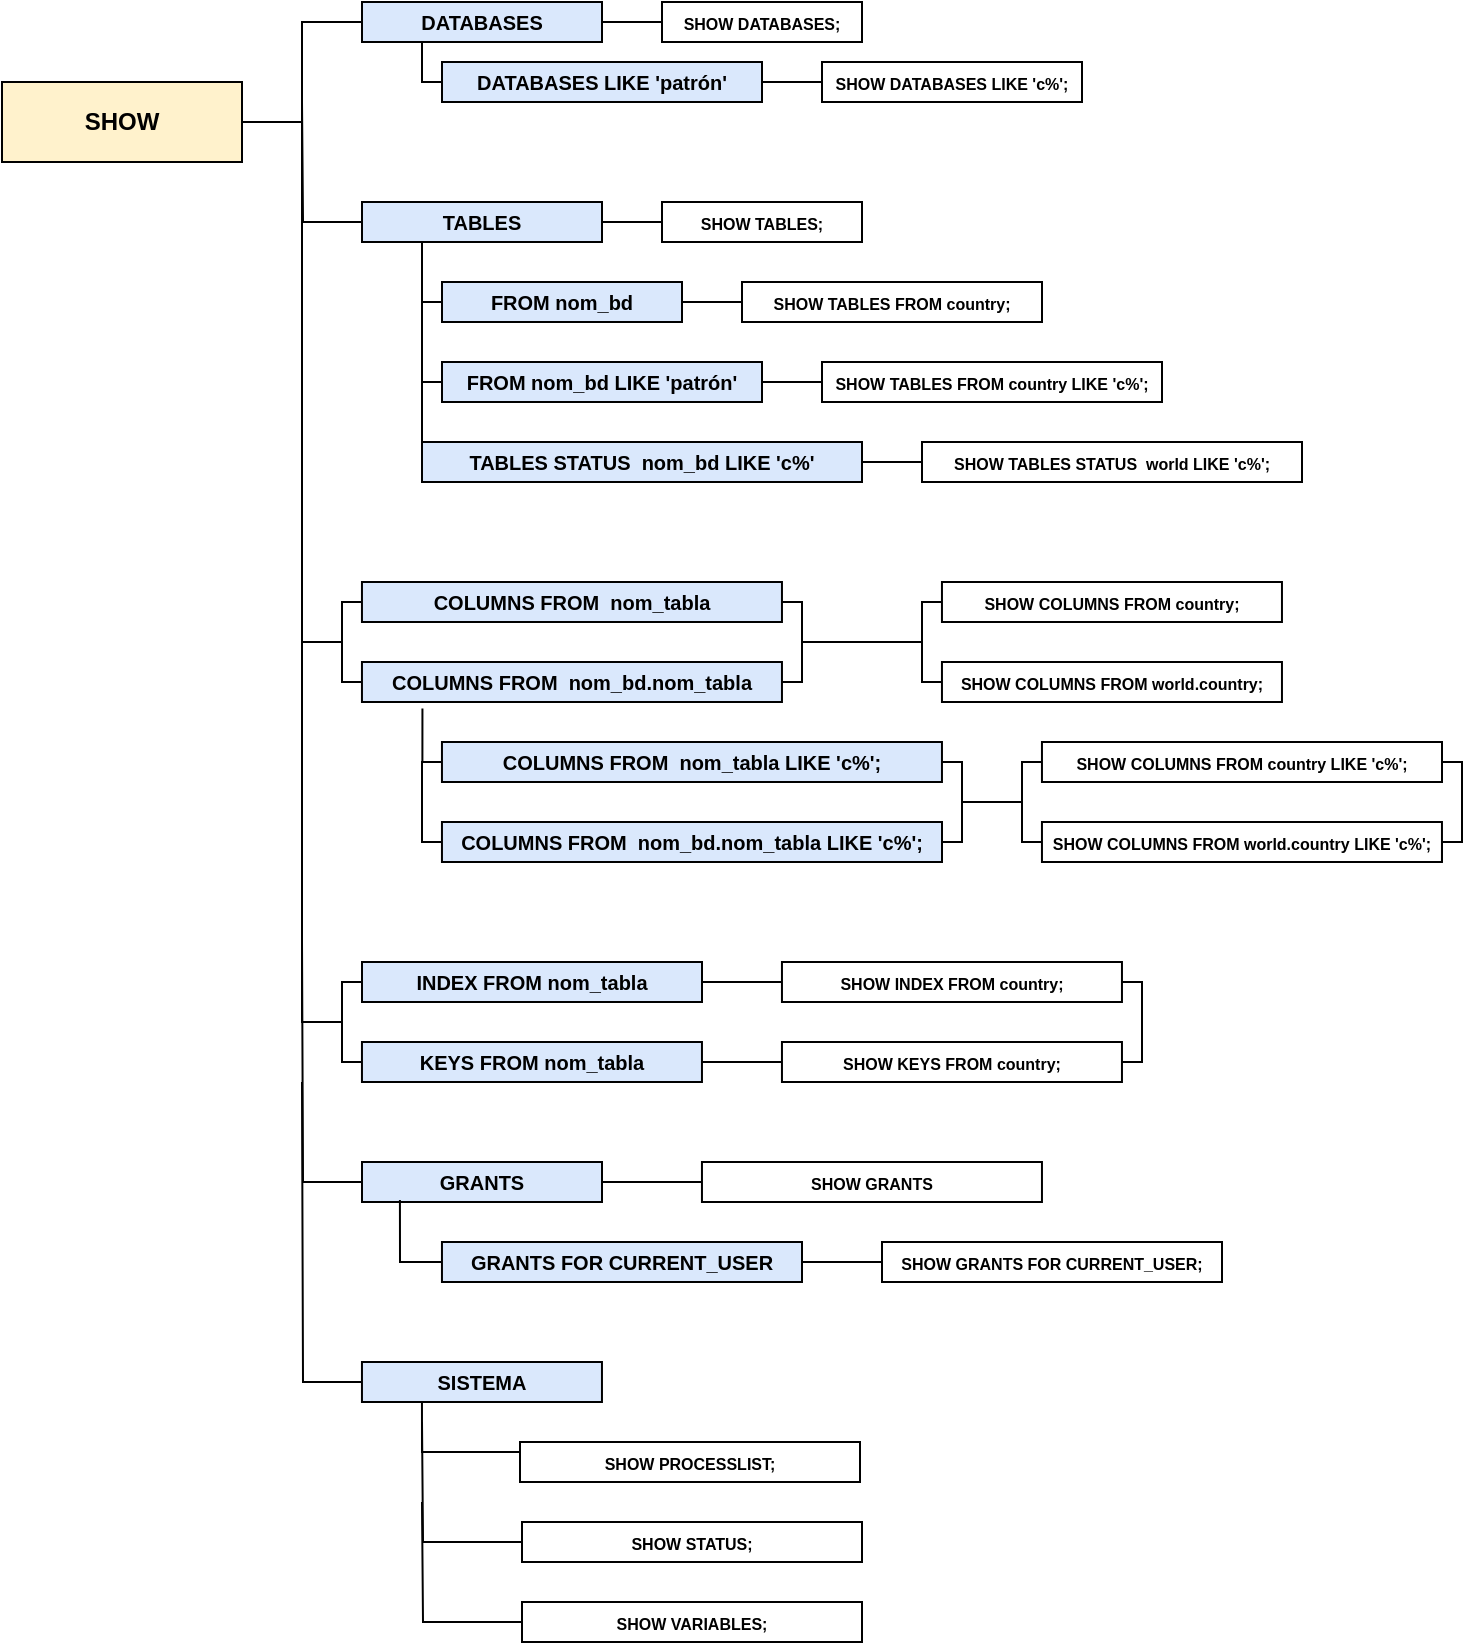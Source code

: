 <mxfile version="20.1.3" type="device"><diagram id="8k7I17nWr2B4nrh6H60v" name="Página-1"><mxGraphModel dx="601" dy="599" grid="1" gridSize="10" guides="1" tooltips="1" connect="1" arrows="1" fold="1" page="1" pageScale="1" pageWidth="827" pageHeight="1169" math="0" shadow="0"><root><mxCell id="0"/><mxCell id="1" parent="0"/><mxCell id="r4UVOo7ReDToF-LR-od2-3" style="edgeStyle=orthogonalEdgeStyle;rounded=0;orthogonalLoop=1;jettySize=auto;html=1;exitX=1;exitY=0.5;exitDx=0;exitDy=0;entryX=0;entryY=0.5;entryDx=0;entryDy=0;endArrow=none;endFill=0;" parent="1" source="r4UVOo7ReDToF-LR-od2-1" target="r4UVOo7ReDToF-LR-od2-2" edge="1"><mxGeometry relative="1" as="geometry"/></mxCell><mxCell id="r4UVOo7ReDToF-LR-od2-33" style="edgeStyle=orthogonalEdgeStyle;rounded=0;orthogonalLoop=1;jettySize=auto;html=1;exitX=1;exitY=0.5;exitDx=0;exitDy=0;fontSize=10;endArrow=none;endFill=0;" parent="1" source="r4UVOo7ReDToF-LR-od2-1" edge="1"><mxGeometry relative="1" as="geometry"><mxPoint x="240" y="340" as="targetPoint"/><Array as="points"><mxPoint x="220" y="80"/><mxPoint x="220" y="340"/></Array></mxGeometry></mxCell><mxCell id="Qz5fT8SL7k0oyUVWsZxE-11" style="edgeStyle=orthogonalEdgeStyle;rounded=0;orthogonalLoop=1;jettySize=auto;html=1;exitX=1;exitY=0.5;exitDx=0;exitDy=0;endArrow=none;endFill=0;" parent="1" source="r4UVOo7ReDToF-LR-od2-1" edge="1"><mxGeometry relative="1" as="geometry"><mxPoint x="240" y="530" as="targetPoint"/><Array as="points"><mxPoint x="220" y="80"/><mxPoint x="220" y="530"/></Array></mxGeometry></mxCell><mxCell id="r4UVOo7ReDToF-LR-od2-1" value="&lt;b&gt;SHOW&lt;/b&gt;" style="rounded=0;whiteSpace=wrap;html=1;fillColor=#fff2cc;strokeColor=default;" parent="1" vertex="1"><mxGeometry x="70" y="60" width="120" height="40" as="geometry"/></mxCell><mxCell id="r4UVOo7ReDToF-LR-od2-6" style="edgeStyle=orthogonalEdgeStyle;rounded=0;orthogonalLoop=1;jettySize=auto;html=1;exitX=1;exitY=0.5;exitDx=0;exitDy=0;entryX=0;entryY=0.5;entryDx=0;entryDy=0;endArrow=none;endFill=0;" parent="1" source="r4UVOo7ReDToF-LR-od2-2" target="r4UVOo7ReDToF-LR-od2-4" edge="1"><mxGeometry relative="1" as="geometry"/></mxCell><mxCell id="r4UVOo7ReDToF-LR-od2-2" value="&lt;b&gt;&lt;font style=&quot;font-size: 10px;&quot;&gt;DATABASES&lt;/font&gt;&lt;/b&gt;" style="rounded=0;whiteSpace=wrap;html=1;fillColor=#dae8fc;strokeColor=#000000;" parent="1" vertex="1"><mxGeometry x="250" y="20" width="120" height="20" as="geometry"/></mxCell><mxCell id="r4UVOo7ReDToF-LR-od2-4" value="&lt;font style=&quot;font-size: 8px;&quot;&gt;&lt;b&gt;SHOW DATABASES;&lt;/b&gt;&lt;/font&gt;" style="rounded=0;whiteSpace=wrap;html=1;strokeColor=#000000;" parent="1" vertex="1"><mxGeometry x="400" y="20" width="100" height="20" as="geometry"/></mxCell><mxCell id="r4UVOo7ReDToF-LR-od2-9" style="edgeStyle=orthogonalEdgeStyle;rounded=0;orthogonalLoop=1;jettySize=auto;html=1;exitX=1;exitY=0.5;exitDx=0;exitDy=0;entryX=0;entryY=0.5;entryDx=0;entryDy=0;fontSize=10;endArrow=none;endFill=0;" parent="1" source="r4UVOo7ReDToF-LR-od2-7" target="r4UVOo7ReDToF-LR-od2-8" edge="1"><mxGeometry relative="1" as="geometry"/></mxCell><mxCell id="r4UVOo7ReDToF-LR-od2-10" style="edgeStyle=orthogonalEdgeStyle;rounded=0;orthogonalLoop=1;jettySize=auto;html=1;exitX=0;exitY=0.5;exitDx=0;exitDy=0;fontSize=10;endArrow=none;endFill=0;" parent="1" source="r4UVOo7ReDToF-LR-od2-7" edge="1"><mxGeometry relative="1" as="geometry"><mxPoint x="220" y="70" as="targetPoint"/></mxGeometry></mxCell><mxCell id="r4UVOo7ReDToF-LR-od2-7" value="&lt;b&gt;&lt;font style=&quot;font-size: 10px;&quot;&gt;TABLES&lt;/font&gt;&lt;/b&gt;" style="rounded=0;whiteSpace=wrap;html=1;fillColor=#dae8fc;strokeColor=#000000;" parent="1" vertex="1"><mxGeometry x="250" y="120" width="120" height="20" as="geometry"/></mxCell><mxCell id="r4UVOo7ReDToF-LR-od2-8" value="&lt;font style=&quot;font-size: 8px;&quot;&gt;&lt;b&gt;SHOW TABLES;&lt;/b&gt;&lt;/font&gt;" style="rounded=0;whiteSpace=wrap;html=1;strokeColor=#000000;" parent="1" vertex="1"><mxGeometry x="400" y="120" width="100" height="20" as="geometry"/></mxCell><mxCell id="r4UVOo7ReDToF-LR-od2-16" style="edgeStyle=orthogonalEdgeStyle;rounded=0;orthogonalLoop=1;jettySize=auto;html=1;exitX=1;exitY=0.5;exitDx=0;exitDy=0;entryX=0;entryY=0.5;entryDx=0;entryDy=0;fontSize=10;endArrow=none;endFill=0;" parent="1" source="r4UVOo7ReDToF-LR-od2-11" target="r4UVOo7ReDToF-LR-od2-13" edge="1"><mxGeometry relative="1" as="geometry"/></mxCell><mxCell id="r4UVOo7ReDToF-LR-od2-25" style="edgeStyle=orthogonalEdgeStyle;rounded=0;orthogonalLoop=1;jettySize=auto;html=1;exitX=0;exitY=0.5;exitDx=0;exitDy=0;entryX=0.25;entryY=1;entryDx=0;entryDy=0;fontSize=10;endArrow=none;endFill=0;" parent="1" source="r4UVOo7ReDToF-LR-od2-11" target="r4UVOo7ReDToF-LR-od2-7" edge="1"><mxGeometry relative="1" as="geometry"/></mxCell><mxCell id="r4UVOo7ReDToF-LR-od2-11" value="&lt;span style=&quot;font-size: 10px;&quot;&gt;&lt;b&gt;FROM nom_bd&lt;/b&gt;&lt;/span&gt;" style="rounded=0;whiteSpace=wrap;html=1;fillColor=#dae8fc;strokeColor=#000000;" parent="1" vertex="1"><mxGeometry x="290" y="160" width="120" height="20" as="geometry"/></mxCell><mxCell id="r4UVOo7ReDToF-LR-od2-13" value="&lt;font style=&quot;font-size: 8px;&quot;&gt;&lt;b&gt;SHOW TABLES FROM country;&lt;/b&gt;&lt;/font&gt;" style="rounded=0;whiteSpace=wrap;html=1;strokeColor=#000000;" parent="1" vertex="1"><mxGeometry x="440" y="160" width="150" height="20" as="geometry"/></mxCell><mxCell id="r4UVOo7ReDToF-LR-od2-20" style="edgeStyle=orthogonalEdgeStyle;rounded=0;orthogonalLoop=1;jettySize=auto;html=1;exitX=1;exitY=0.5;exitDx=0;exitDy=0;entryX=0;entryY=0.25;entryDx=0;entryDy=0;fontSize=10;endArrow=none;endFill=0;" parent="1" source="r4UVOo7ReDToF-LR-od2-17" target="r4UVOo7ReDToF-LR-od2-19" edge="1"><mxGeometry relative="1" as="geometry"/></mxCell><mxCell id="r4UVOo7ReDToF-LR-od2-27" style="edgeStyle=orthogonalEdgeStyle;rounded=0;orthogonalLoop=1;jettySize=auto;html=1;exitX=0;exitY=0.5;exitDx=0;exitDy=0;entryX=0.25;entryY=1;entryDx=0;entryDy=0;fontSize=10;endArrow=none;endFill=0;" parent="1" source="r4UVOo7ReDToF-LR-od2-17" target="r4UVOo7ReDToF-LR-od2-2" edge="1"><mxGeometry relative="1" as="geometry"/></mxCell><mxCell id="r4UVOo7ReDToF-LR-od2-17" value="&lt;b&gt;&lt;font style=&quot;font-size: 10px;&quot;&gt;DATABASES LIKE 'patrón'&lt;/font&gt;&lt;/b&gt;" style="rounded=0;whiteSpace=wrap;html=1;fillColor=#dae8fc;strokeColor=#000000;" parent="1" vertex="1"><mxGeometry x="290" y="50" width="160" height="20" as="geometry"/></mxCell><mxCell id="r4UVOo7ReDToF-LR-od2-19" value="&lt;font style=&quot;font-size: 8px;&quot;&gt;&lt;b&gt;SHOW DATABASES LIKE 'c%';&lt;/b&gt;&lt;/font&gt;" style="rounded=0;whiteSpace=wrap;html=1;strokeColor=#000000;" parent="1" vertex="1"><mxGeometry x="480" y="50" width="130" height="20" as="geometry"/></mxCell><mxCell id="r4UVOo7ReDToF-LR-od2-26" style="edgeStyle=orthogonalEdgeStyle;rounded=0;orthogonalLoop=1;jettySize=auto;html=1;exitX=0;exitY=0.5;exitDx=0;exitDy=0;entryX=0.25;entryY=1;entryDx=0;entryDy=0;fontSize=10;endArrow=none;endFill=0;" parent="1" source="r4UVOo7ReDToF-LR-od2-22" target="r4UVOo7ReDToF-LR-od2-7" edge="1"><mxGeometry relative="1" as="geometry"><Array as="points"><mxPoint x="280" y="210"/></Array></mxGeometry></mxCell><mxCell id="r4UVOo7ReDToF-LR-od2-29" style="edgeStyle=orthogonalEdgeStyle;rounded=0;orthogonalLoop=1;jettySize=auto;html=1;exitX=1;exitY=0.5;exitDx=0;exitDy=0;entryX=0;entryY=0.5;entryDx=0;entryDy=0;fontSize=10;endArrow=none;endFill=0;" parent="1" source="r4UVOo7ReDToF-LR-od2-22" target="r4UVOo7ReDToF-LR-od2-28" edge="1"><mxGeometry relative="1" as="geometry"/></mxCell><mxCell id="r4UVOo7ReDToF-LR-od2-22" value="&lt;span style=&quot;font-size: 10px;&quot;&gt;&lt;b&gt;FROM nom_bd LIKE 'patrón'&lt;/b&gt;&lt;/span&gt;" style="rounded=0;whiteSpace=wrap;html=1;fillColor=#dae8fc;strokeColor=#000000;" parent="1" vertex="1"><mxGeometry x="290" y="200" width="160" height="20" as="geometry"/></mxCell><mxCell id="r4UVOo7ReDToF-LR-od2-28" value="&lt;font style=&quot;font-size: 8px;&quot;&gt;&lt;b&gt;SHOW TABLES FROM country LIKE 'c%';&lt;/b&gt;&lt;/font&gt;" style="rounded=0;whiteSpace=wrap;html=1;strokeColor=#000000;" parent="1" vertex="1"><mxGeometry x="480" y="200" width="170" height="20" as="geometry"/></mxCell><mxCell id="r4UVOo7ReDToF-LR-od2-37" style="edgeStyle=orthogonalEdgeStyle;rounded=0;orthogonalLoop=1;jettySize=auto;html=1;exitX=1;exitY=0.5;exitDx=0;exitDy=0;entryX=1;entryY=0.5;entryDx=0;entryDy=0;fontSize=10;endArrow=none;endFill=0;" parent="1" source="r4UVOo7ReDToF-LR-od2-30" target="r4UVOo7ReDToF-LR-od2-31" edge="1"><mxGeometry relative="1" as="geometry"><Array as="points"><mxPoint x="469.98" y="320"/><mxPoint x="469.98" y="360"/></Array></mxGeometry></mxCell><mxCell id="r4UVOo7ReDToF-LR-od2-30" value="&lt;span style=&quot;font-size: 10px;&quot;&gt;&lt;b&gt;COLUMNS FROM&amp;nbsp; nom_tabla&lt;/b&gt;&lt;/span&gt;" style="rounded=0;whiteSpace=wrap;html=1;fillColor=#dae8fc;strokeColor=#000000;" parent="1" vertex="1"><mxGeometry x="249.98" y="310" width="210" height="20" as="geometry"/></mxCell><mxCell id="r4UVOo7ReDToF-LR-od2-32" style="edgeStyle=orthogonalEdgeStyle;rounded=0;orthogonalLoop=1;jettySize=auto;html=1;exitX=0;exitY=0.5;exitDx=0;exitDy=0;entryX=0;entryY=0.5;entryDx=0;entryDy=0;fontSize=10;endArrow=none;endFill=0;" parent="1" source="r4UVOo7ReDToF-LR-od2-31" target="r4UVOo7ReDToF-LR-od2-30" edge="1"><mxGeometry relative="1" as="geometry"><Array as="points"><mxPoint x="239.98" y="360"/><mxPoint x="239.98" y="320"/></Array></mxGeometry></mxCell><mxCell id="r4UVOo7ReDToF-LR-od2-31" value="&lt;span style=&quot;font-size: 10px;&quot;&gt;&lt;b&gt;COLUMNS FROM&amp;nbsp; nom_bd.nom_tabla&lt;/b&gt;&lt;/span&gt;" style="rounded=0;whiteSpace=wrap;html=1;fillColor=#dae8fc;strokeColor=#000000;" parent="1" vertex="1"><mxGeometry x="249.98" y="350" width="210" height="20" as="geometry"/></mxCell><mxCell id="r4UVOo7ReDToF-LR-od2-38" style="edgeStyle=orthogonalEdgeStyle;rounded=0;orthogonalLoop=1;jettySize=auto;html=1;exitX=0;exitY=0.5;exitDx=0;exitDy=0;entryX=0;entryY=0.5;entryDx=0;entryDy=0;fontSize=10;endArrow=none;endFill=0;" parent="1" source="r4UVOo7ReDToF-LR-od2-34" target="r4UVOo7ReDToF-LR-od2-35" edge="1"><mxGeometry relative="1" as="geometry"><Array as="points"><mxPoint x="529.98" y="320"/><mxPoint x="529.98" y="360"/></Array></mxGeometry></mxCell><mxCell id="r4UVOo7ReDToF-LR-od2-34" value="&lt;span style=&quot;font-size: 8px;&quot;&gt;&lt;b&gt;SHOW COLUMNS FROM country;&lt;/b&gt;&lt;/span&gt;" style="rounded=0;whiteSpace=wrap;html=1;strokeColor=#000000;" parent="1" vertex="1"><mxGeometry x="539.98" y="310" width="170" height="20" as="geometry"/></mxCell><mxCell id="r4UVOo7ReDToF-LR-od2-35" value="&lt;span style=&quot;font-size: 8px;&quot;&gt;&lt;b&gt;SHOW COLUMNS FROM world.country;&lt;/b&gt;&lt;/span&gt;" style="rounded=0;whiteSpace=wrap;html=1;strokeColor=#000000;" parent="1" vertex="1"><mxGeometry x="539.98" y="350" width="170" height="20" as="geometry"/></mxCell><mxCell id="r4UVOo7ReDToF-LR-od2-39" value="" style="endArrow=none;html=1;rounded=0;fontSize=10;" parent="1" edge="1"><mxGeometry width="50" height="50" relative="1" as="geometry"><mxPoint x="469.98" y="340" as="sourcePoint"/><mxPoint x="529.98" y="340" as="targetPoint"/></mxGeometry></mxCell><mxCell id="r4UVOo7ReDToF-LR-od2-44" style="edgeStyle=orthogonalEdgeStyle;rounded=0;orthogonalLoop=1;jettySize=auto;html=1;exitX=0;exitY=0.5;exitDx=0;exitDy=0;entryX=0.144;entryY=1.164;entryDx=0;entryDy=0;entryPerimeter=0;fontSize=10;endArrow=none;endFill=0;" parent="1" source="r4UVOo7ReDToF-LR-od2-40" target="r4UVOo7ReDToF-LR-od2-31" edge="1"><mxGeometry relative="1" as="geometry"/></mxCell><mxCell id="r4UVOo7ReDToF-LR-od2-49" style="edgeStyle=orthogonalEdgeStyle;rounded=0;orthogonalLoop=1;jettySize=auto;html=1;exitX=1;exitY=0.5;exitDx=0;exitDy=0;entryX=1;entryY=0.5;entryDx=0;entryDy=0;fontSize=10;endArrow=none;endFill=0;" parent="1" source="r4UVOo7ReDToF-LR-od2-40" target="r4UVOo7ReDToF-LR-od2-42" edge="1"><mxGeometry relative="1" as="geometry"><Array as="points"><mxPoint x="549.98" y="400"/><mxPoint x="549.98" y="440"/></Array></mxGeometry></mxCell><mxCell id="r4UVOo7ReDToF-LR-od2-40" value="&lt;b style=&quot;font-size: 10px;&quot;&gt;COLUMNS FROM&amp;nbsp; nom_tabla LIKE 'c%';&lt;/b&gt;" style="rounded=0;whiteSpace=wrap;html=1;fillColor=#dae8fc;strokeColor=#000000;" parent="1" vertex="1"><mxGeometry x="289.98" y="390" width="250" height="20" as="geometry"/></mxCell><mxCell id="r4UVOo7ReDToF-LR-od2-43" style="edgeStyle=orthogonalEdgeStyle;rounded=0;orthogonalLoop=1;jettySize=auto;html=1;exitX=0;exitY=0.5;exitDx=0;exitDy=0;entryX=0;entryY=0.5;entryDx=0;entryDy=0;fontSize=10;endArrow=none;endFill=0;" parent="1" source="r4UVOo7ReDToF-LR-od2-42" target="r4UVOo7ReDToF-LR-od2-40" edge="1"><mxGeometry relative="1" as="geometry"><Array as="points"><mxPoint x="279.98" y="440"/><mxPoint x="279.98" y="400"/></Array></mxGeometry></mxCell><mxCell id="r4UVOo7ReDToF-LR-od2-42" value="&lt;b style=&quot;font-size: 10px;&quot;&gt;COLUMNS FROM&amp;nbsp; nom_bd.nom_tabla&lt;/b&gt;&lt;b style=&quot;font-size: 10px;&quot;&gt;&amp;nbsp;LIKE 'c%';&lt;/b&gt;" style="rounded=0;whiteSpace=wrap;html=1;fillColor=#dae8fc;strokeColor=#000000;" parent="1" vertex="1"><mxGeometry x="289.98" y="430" width="250.02" height="20" as="geometry"/></mxCell><mxCell id="r4UVOo7ReDToF-LR-od2-50" style="edgeStyle=orthogonalEdgeStyle;rounded=0;orthogonalLoop=1;jettySize=auto;html=1;exitX=0;exitY=0.5;exitDx=0;exitDy=0;entryX=0;entryY=0.5;entryDx=0;entryDy=0;fontSize=10;endArrow=none;endFill=0;" parent="1" source="r4UVOo7ReDToF-LR-od2-45" target="r4UVOo7ReDToF-LR-od2-46" edge="1"><mxGeometry relative="1" as="geometry"><Array as="points"><mxPoint x="579.98" y="400"/><mxPoint x="579.98" y="440"/></Array></mxGeometry></mxCell><mxCell id="Qz5fT8SL7k0oyUVWsZxE-16" style="edgeStyle=orthogonalEdgeStyle;rounded=0;orthogonalLoop=1;jettySize=auto;html=1;exitX=1;exitY=0.5;exitDx=0;exitDy=0;endArrow=none;endFill=0;" parent="1" source="r4UVOo7ReDToF-LR-od2-45" edge="1"><mxGeometry relative="1" as="geometry"><mxPoint x="790" y="450" as="targetPoint"/><Array as="points"><mxPoint x="800" y="400"/><mxPoint x="800" y="440"/><mxPoint x="790" y="440"/></Array></mxGeometry></mxCell><mxCell id="r4UVOo7ReDToF-LR-od2-45" value="&lt;span style=&quot;font-size: 8px;&quot;&gt;&lt;b&gt;SHOW COLUMNS FROM country LIKE 'c%';&lt;/b&gt;&lt;/span&gt;" style="rounded=0;whiteSpace=wrap;html=1;strokeColor=#000000;" parent="1" vertex="1"><mxGeometry x="589.98" y="390" width="200.02" height="20" as="geometry"/></mxCell><mxCell id="r4UVOo7ReDToF-LR-od2-46" value="&lt;span style=&quot;font-size: 8px;&quot;&gt;&lt;b&gt;SHOW COLUMNS FROM world.country&lt;/b&gt;&lt;/span&gt;&lt;b style=&quot;font-size: 8px;&quot;&gt;&amp;nbsp;LIKE 'c%';&lt;/b&gt;&lt;span style=&quot;font-size: 8px;&quot;&gt;&lt;b&gt;&lt;br&gt;&lt;/b&gt;&lt;/span&gt;" style="rounded=0;whiteSpace=wrap;html=1;strokeColor=#000000;" parent="1" vertex="1"><mxGeometry x="589.98" y="430" width="200" height="20" as="geometry"/></mxCell><mxCell id="r4UVOo7ReDToF-LR-od2-51" value="" style="endArrow=none;html=1;rounded=0;fontSize=10;" parent="1" edge="1"><mxGeometry width="50" height="50" relative="1" as="geometry"><mxPoint x="549.98" y="420" as="sourcePoint"/><mxPoint x="579.98" y="420" as="targetPoint"/></mxGeometry></mxCell><mxCell id="Qz5fT8SL7k0oyUVWsZxE-3" style="edgeStyle=orthogonalEdgeStyle;rounded=0;orthogonalLoop=1;jettySize=auto;html=1;exitX=0;exitY=0.5;exitDx=0;exitDy=0;entryX=0.25;entryY=1;entryDx=0;entryDy=0;endArrow=none;endFill=0;" parent="1" source="Qz5fT8SL7k0oyUVWsZxE-1" target="r4UVOo7ReDToF-LR-od2-7" edge="1"><mxGeometry relative="1" as="geometry"><Array as="points"><mxPoint x="280" y="230"/><mxPoint x="280" y="230"/></Array></mxGeometry></mxCell><mxCell id="Qz5fT8SL7k0oyUVWsZxE-5" style="edgeStyle=orthogonalEdgeStyle;rounded=0;orthogonalLoop=1;jettySize=auto;html=1;exitX=1;exitY=0.5;exitDx=0;exitDy=0;entryX=0;entryY=0.5;entryDx=0;entryDy=0;endArrow=none;endFill=0;" parent="1" source="Qz5fT8SL7k0oyUVWsZxE-1" target="Qz5fT8SL7k0oyUVWsZxE-4" edge="1"><mxGeometry relative="1" as="geometry"/></mxCell><mxCell id="Qz5fT8SL7k0oyUVWsZxE-1" value="&lt;b&gt;&lt;font style=&quot;font-size: 10px;&quot;&gt;TABLES STATUS&amp;nbsp; nom_bd LIKE 'c%'&lt;/font&gt;&lt;/b&gt;" style="rounded=0;whiteSpace=wrap;html=1;fillColor=#dae8fc;strokeColor=#000000;" parent="1" vertex="1"><mxGeometry x="280" y="240" width="220" height="20" as="geometry"/></mxCell><mxCell id="Qz5fT8SL7k0oyUVWsZxE-4" value="&lt;span style=&quot;font-size: 8px;&quot;&gt;&lt;b&gt;SHOW TABLES STATUS&amp;nbsp; world LIKE 'c%';&lt;/b&gt;&lt;/span&gt;" style="rounded=0;whiteSpace=wrap;html=1;strokeColor=#000000;" parent="1" vertex="1"><mxGeometry x="530" y="240" width="190" height="20" as="geometry"/></mxCell><mxCell id="Qz5fT8SL7k0oyUVWsZxE-14" style="edgeStyle=orthogonalEdgeStyle;rounded=0;orthogonalLoop=1;jettySize=auto;html=1;exitX=1;exitY=0.5;exitDx=0;exitDy=0;endArrow=none;endFill=0;" parent="1" source="Qz5fT8SL7k0oyUVWsZxE-6" target="Qz5fT8SL7k0oyUVWsZxE-12" edge="1"><mxGeometry relative="1" as="geometry"/></mxCell><mxCell id="Qz5fT8SL7k0oyUVWsZxE-6" value="&lt;span style=&quot;font-size: 10px;&quot;&gt;&lt;b&gt;INDEX FROM nom_tabla&lt;/b&gt;&lt;/span&gt;" style="rounded=0;whiteSpace=wrap;html=1;fillColor=#dae8fc;strokeColor=#000000;" parent="1" vertex="1"><mxGeometry x="250" y="500" width="170" height="20" as="geometry"/></mxCell><mxCell id="Qz5fT8SL7k0oyUVWsZxE-9" style="edgeStyle=orthogonalEdgeStyle;rounded=0;orthogonalLoop=1;jettySize=auto;html=1;exitX=0;exitY=0.5;exitDx=0;exitDy=0;entryX=0;entryY=0.5;entryDx=0;entryDy=0;endArrow=none;endFill=0;" parent="1" source="Qz5fT8SL7k0oyUVWsZxE-7" target="Qz5fT8SL7k0oyUVWsZxE-6" edge="1"><mxGeometry relative="1" as="geometry"><Array as="points"><mxPoint x="240" y="550"/><mxPoint x="240" y="510"/></Array></mxGeometry></mxCell><mxCell id="Qz5fT8SL7k0oyUVWsZxE-15" style="edgeStyle=orthogonalEdgeStyle;rounded=0;orthogonalLoop=1;jettySize=auto;html=1;exitX=1;exitY=0.5;exitDx=0;exitDy=0;endArrow=none;endFill=0;" parent="1" source="Qz5fT8SL7k0oyUVWsZxE-7" target="Qz5fT8SL7k0oyUVWsZxE-13" edge="1"><mxGeometry relative="1" as="geometry"/></mxCell><mxCell id="Qz5fT8SL7k0oyUVWsZxE-7" value="&lt;span style=&quot;font-size: 10px;&quot;&gt;&lt;b&gt;KEYS FROM nom_tabla&lt;/b&gt;&lt;/span&gt;" style="rounded=0;whiteSpace=wrap;html=1;fillColor=#dae8fc;strokeColor=#000000;" parent="1" vertex="1"><mxGeometry x="249.98" y="540" width="170" height="20" as="geometry"/></mxCell><mxCell id="Qz5fT8SL7k0oyUVWsZxE-17" style="edgeStyle=orthogonalEdgeStyle;rounded=0;orthogonalLoop=1;jettySize=auto;html=1;exitX=1;exitY=0.5;exitDx=0;exitDy=0;entryX=1;entryY=0.5;entryDx=0;entryDy=0;endArrow=none;endFill=0;" parent="1" source="Qz5fT8SL7k0oyUVWsZxE-12" target="Qz5fT8SL7k0oyUVWsZxE-13" edge="1"><mxGeometry relative="1" as="geometry"><Array as="points"><mxPoint x="640" y="510"/><mxPoint x="640" y="550"/></Array></mxGeometry></mxCell><mxCell id="Qz5fT8SL7k0oyUVWsZxE-12" value="&lt;span style=&quot;font-size: 8px;&quot;&gt;&lt;b&gt;SHOW INDEX FROM country;&lt;/b&gt;&lt;/span&gt;" style="rounded=0;whiteSpace=wrap;html=1;strokeColor=#000000;" parent="1" vertex="1"><mxGeometry x="459.98" y="500" width="170" height="20" as="geometry"/></mxCell><mxCell id="Qz5fT8SL7k0oyUVWsZxE-13" value="&lt;span style=&quot;font-size: 8px;&quot;&gt;&lt;b&gt;SHOW KEYS FROM country;&lt;/b&gt;&lt;/span&gt;" style="rounded=0;whiteSpace=wrap;html=1;strokeColor=#000000;" parent="1" vertex="1"><mxGeometry x="459.98" y="540" width="170" height="20" as="geometry"/></mxCell><mxCell id="c_if5noYW5E3g4qyZwqW-2" style="edgeStyle=orthogonalEdgeStyle;rounded=0;orthogonalLoop=1;jettySize=auto;html=1;exitX=0;exitY=0.5;exitDx=0;exitDy=0;endArrow=none;endFill=0;" edge="1" parent="1" source="c_if5noYW5E3g4qyZwqW-1"><mxGeometry relative="1" as="geometry"><mxPoint x="220" y="490" as="targetPoint"/></mxGeometry></mxCell><mxCell id="c_if5noYW5E3g4qyZwqW-4" style="edgeStyle=orthogonalEdgeStyle;rounded=0;orthogonalLoop=1;jettySize=auto;html=1;exitX=1;exitY=0.5;exitDx=0;exitDy=0;endArrow=none;endFill=0;" edge="1" parent="1" source="c_if5noYW5E3g4qyZwqW-1" target="c_if5noYW5E3g4qyZwqW-3"><mxGeometry relative="1" as="geometry"/></mxCell><mxCell id="c_if5noYW5E3g4qyZwqW-1" value="&lt;span style=&quot;font-size: 10px;&quot;&gt;&lt;b&gt;GRANTS&lt;/b&gt;&lt;/span&gt;" style="rounded=0;whiteSpace=wrap;html=1;fillColor=#dae8fc;strokeColor=#000000;" vertex="1" parent="1"><mxGeometry x="250" y="600" width="120" height="20" as="geometry"/></mxCell><mxCell id="c_if5noYW5E3g4qyZwqW-3" value="&lt;span style=&quot;font-size: 8px;&quot;&gt;&lt;b&gt;SHOW GRANTS&lt;/b&gt;&lt;/span&gt;" style="rounded=0;whiteSpace=wrap;html=1;strokeColor=#000000;" vertex="1" parent="1"><mxGeometry x="419.98" y="600" width="170" height="20" as="geometry"/></mxCell><mxCell id="c_if5noYW5E3g4qyZwqW-6" style="edgeStyle=orthogonalEdgeStyle;rounded=0;orthogonalLoop=1;jettySize=auto;html=1;exitX=0;exitY=0.5;exitDx=0;exitDy=0;entryX=0.158;entryY=0.95;entryDx=0;entryDy=0;entryPerimeter=0;endArrow=none;endFill=0;" edge="1" parent="1" source="c_if5noYW5E3g4qyZwqW-5" target="c_if5noYW5E3g4qyZwqW-1"><mxGeometry relative="1" as="geometry"/></mxCell><mxCell id="c_if5noYW5E3g4qyZwqW-8" style="edgeStyle=orthogonalEdgeStyle;rounded=0;orthogonalLoop=1;jettySize=auto;html=1;exitX=1;exitY=0.5;exitDx=0;exitDy=0;endArrow=none;endFill=0;" edge="1" parent="1" source="c_if5noYW5E3g4qyZwqW-5" target="c_if5noYW5E3g4qyZwqW-7"><mxGeometry relative="1" as="geometry"/></mxCell><mxCell id="c_if5noYW5E3g4qyZwqW-5" value="&lt;span style=&quot;font-size: 10px;&quot;&gt;&lt;b&gt;GRANTS FOR CURRENT_USER&lt;/b&gt;&lt;/span&gt;" style="rounded=0;whiteSpace=wrap;html=1;fillColor=#dae8fc;strokeColor=#000000;" vertex="1" parent="1"><mxGeometry x="289.98" y="640" width="180.02" height="20" as="geometry"/></mxCell><mxCell id="c_if5noYW5E3g4qyZwqW-7" value="&lt;span style=&quot;font-size: 8px;&quot;&gt;&lt;b&gt;SHOW GRANTS FOR CURRENT_USER;&lt;/b&gt;&lt;/span&gt;" style="rounded=0;whiteSpace=wrap;html=1;strokeColor=#000000;" vertex="1" parent="1"><mxGeometry x="510" y="640" width="170" height="20" as="geometry"/></mxCell><mxCell id="c_if5noYW5E3g4qyZwqW-10" style="edgeStyle=orthogonalEdgeStyle;rounded=0;orthogonalLoop=1;jettySize=auto;html=1;exitX=0;exitY=0.5;exitDx=0;exitDy=0;endArrow=none;endFill=0;" edge="1" parent="1" source="c_if5noYW5E3g4qyZwqW-9"><mxGeometry relative="1" as="geometry"><mxPoint x="220" y="560" as="targetPoint"/></mxGeometry></mxCell><mxCell id="c_if5noYW5E3g4qyZwqW-9" value="&lt;span style=&quot;font-size: 10px;&quot;&gt;&lt;b&gt;SISTEMA&lt;/b&gt;&lt;/span&gt;" style="rounded=0;whiteSpace=wrap;html=1;fillColor=#dae8fc;strokeColor=#000000;" vertex="1" parent="1"><mxGeometry x="249.98" y="700" width="120" height="20" as="geometry"/></mxCell><mxCell id="c_if5noYW5E3g4qyZwqW-14" style="edgeStyle=orthogonalEdgeStyle;rounded=0;orthogonalLoop=1;jettySize=auto;html=1;exitX=0;exitY=0.25;exitDx=0;exitDy=0;entryX=0.25;entryY=1;entryDx=0;entryDy=0;endArrow=none;endFill=0;" edge="1" parent="1" source="c_if5noYW5E3g4qyZwqW-11" target="c_if5noYW5E3g4qyZwqW-9"><mxGeometry relative="1" as="geometry"/></mxCell><mxCell id="c_if5noYW5E3g4qyZwqW-11" value="&lt;span style=&quot;font-size: 8px;&quot;&gt;&lt;b&gt;SHOW PROCESSLIST;&lt;/b&gt;&lt;/span&gt;" style="rounded=0;whiteSpace=wrap;html=1;strokeColor=#000000;" vertex="1" parent="1"><mxGeometry x="329" y="740" width="170" height="20" as="geometry"/></mxCell><mxCell id="c_if5noYW5E3g4qyZwqW-15" style="edgeStyle=orthogonalEdgeStyle;rounded=0;orthogonalLoop=1;jettySize=auto;html=1;exitX=0;exitY=0.5;exitDx=0;exitDy=0;endArrow=none;endFill=0;" edge="1" parent="1" source="c_if5noYW5E3g4qyZwqW-12"><mxGeometry relative="1" as="geometry"><mxPoint x="280" y="730" as="targetPoint"/></mxGeometry></mxCell><mxCell id="c_if5noYW5E3g4qyZwqW-12" value="&lt;span style=&quot;font-size: 8px;&quot;&gt;&lt;b&gt;SHOW STATUS;&lt;/b&gt;&lt;/span&gt;" style="rounded=0;whiteSpace=wrap;html=1;strokeColor=#000000;" vertex="1" parent="1"><mxGeometry x="330" y="780" width="170" height="20" as="geometry"/></mxCell><mxCell id="c_if5noYW5E3g4qyZwqW-16" style="edgeStyle=orthogonalEdgeStyle;rounded=0;orthogonalLoop=1;jettySize=auto;html=1;exitX=0;exitY=0.5;exitDx=0;exitDy=0;endArrow=none;endFill=0;" edge="1" parent="1" source="c_if5noYW5E3g4qyZwqW-13"><mxGeometry relative="1" as="geometry"><mxPoint x="280" y="770" as="targetPoint"/></mxGeometry></mxCell><mxCell id="c_if5noYW5E3g4qyZwqW-13" value="&lt;span style=&quot;font-size: 8px;&quot;&gt;&lt;b&gt;SHOW VARIABLES;&lt;/b&gt;&lt;/span&gt;" style="rounded=0;whiteSpace=wrap;html=1;strokeColor=#000000;" vertex="1" parent="1"><mxGeometry x="330" y="820" width="170" height="20" as="geometry"/></mxCell></root></mxGraphModel></diagram></mxfile>